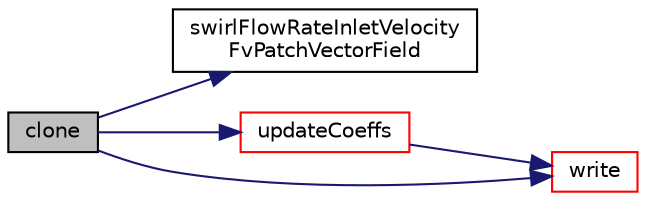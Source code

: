 digraph "clone"
{
  bgcolor="transparent";
  edge [fontname="Helvetica",fontsize="10",labelfontname="Helvetica",labelfontsize="10"];
  node [fontname="Helvetica",fontsize="10",shape=record];
  rankdir="LR";
  Node20 [label="clone",height=0.2,width=0.4,color="black", fillcolor="grey75", style="filled", fontcolor="black"];
  Node20 -> Node21 [color="midnightblue",fontsize="10",style="solid",fontname="Helvetica"];
  Node21 [label="swirlFlowRateInletVelocity\lFvPatchVectorField",height=0.2,width=0.4,color="black",URL="$a23085.html#ac694d6a7d9cf037b49ddffd76880106a",tooltip="Construct from patch and internal field. "];
  Node20 -> Node22 [color="midnightblue",fontsize="10",style="solid",fontname="Helvetica"];
  Node22 [label="updateCoeffs",height=0.2,width=0.4,color="red",URL="$a23085.html#a7e24eafac629d3733181cd942d4c902f",tooltip="Update the coefficients associated with the patch field. "];
  Node22 -> Node77 [color="midnightblue",fontsize="10",style="solid",fontname="Helvetica"];
  Node77 [label="write",height=0.2,width=0.4,color="red",URL="$a23085.html#a293fdfec8bdfbd5c3913ab4c9f3454ff",tooltip="Write. "];
  Node20 -> Node77 [color="midnightblue",fontsize="10",style="solid",fontname="Helvetica"];
}
